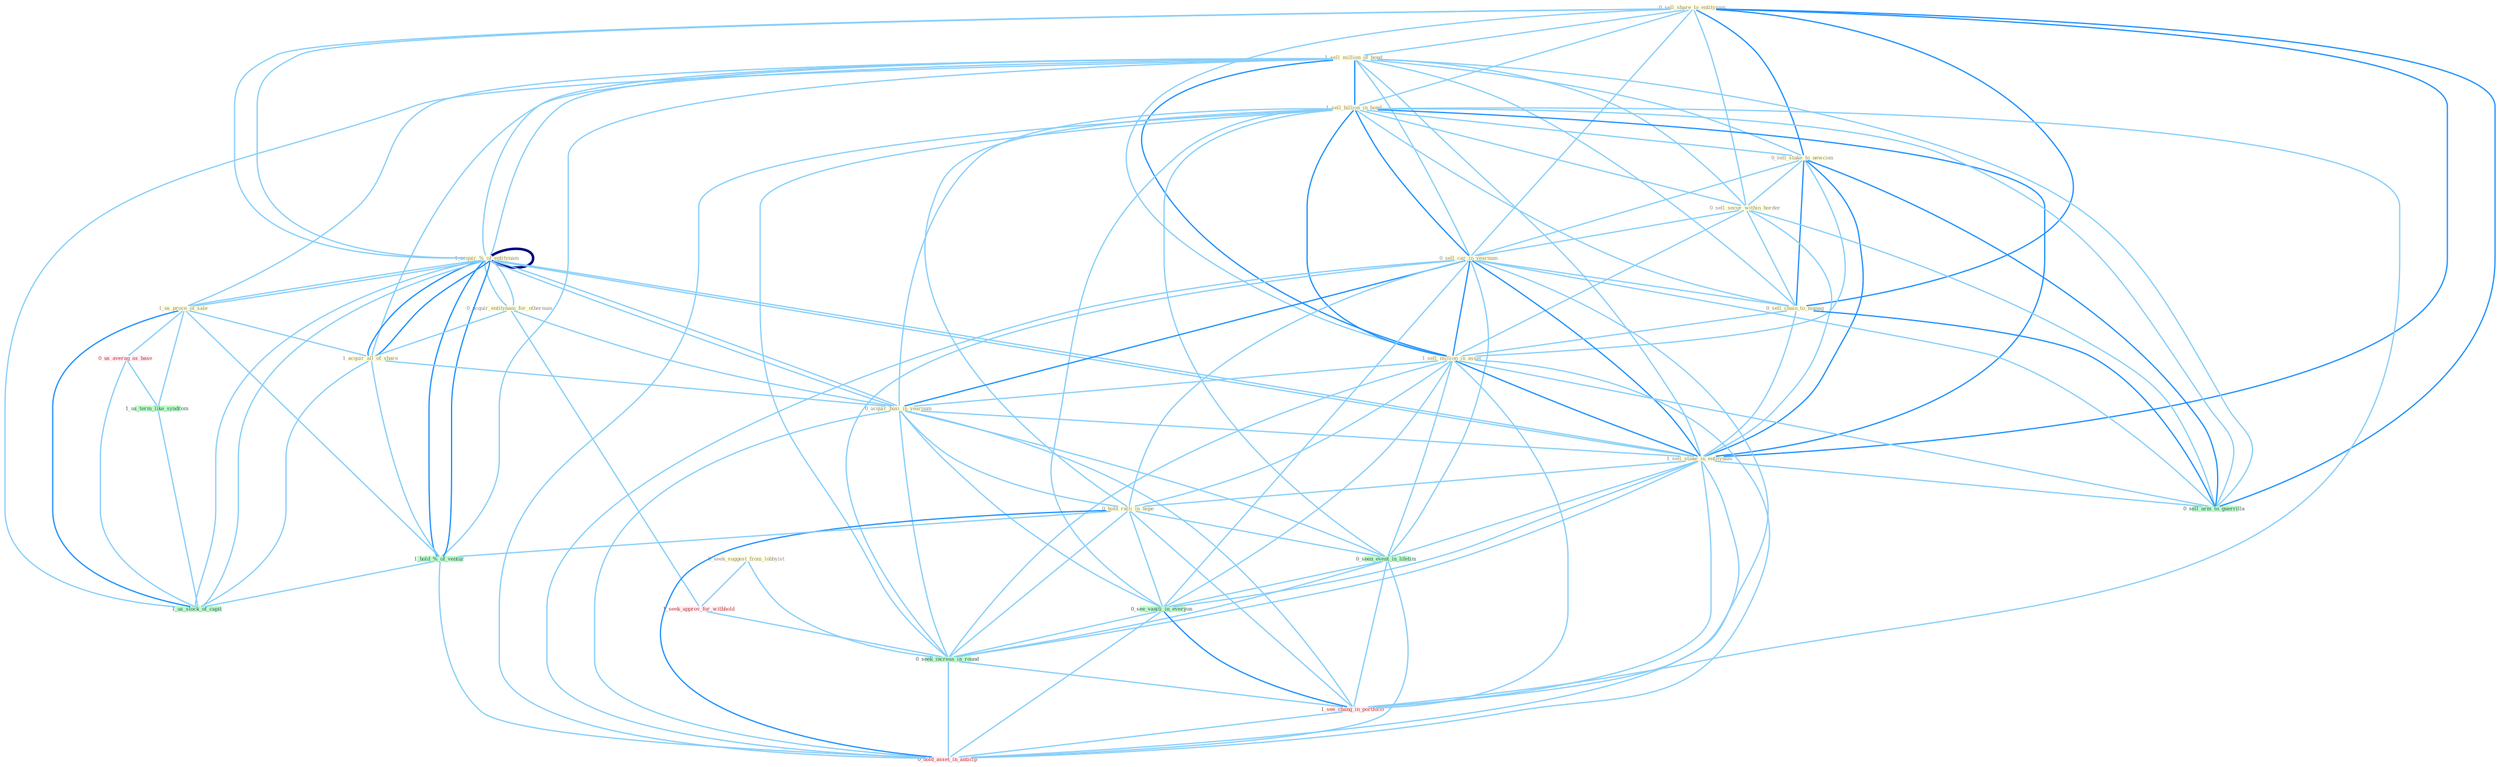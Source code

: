 Graph G{ 
    node
    [shape=polygon,style=filled,width=.5,height=.06,color="#BDFCC9",fixedsize=true,fontsize=4,
    fontcolor="#2f4f4f"];
    {node
    [color="#ffffe0", fontcolor="#8b7d6b"] "0_sell_share_to_entitynam " "0_seek_suggest_from_lobbyist " "1_sell_million_of_bond " "1_acquir_%_of_entitynam " "1_sell_billion_in_bond " "0_acquir_entitynam_for_othernum " "1_us_proce_of_sale " "0_sell_stake_to_newcom " "0_sell_secur_within_border " "0_sell_car_in_yearnum " "0_sell_chain_to_manag " "1_sell_million_in_asset " "1_acquir_%_of_entitynam " "1_acquir_all_of_share " "0_acquir_busi_in_yearnum " "1_sell_stake_in_entitynam " "0_hold_ralli_in_hope "}
{node [color="#fff0f5", fontcolor="#b22222"] "0_us_averag_as_base " "1_seek_approv_for_withhold " "1_see_chang_in_portfolio " "0_hold_asset_in_anticip "}
edge [color="#B0E2FF"];

	"0_sell_share_to_entitynam " -- "1_sell_million_of_bond " [w="1", color="#87cefa" ];
	"0_sell_share_to_entitynam " -- "1_acquir_%_of_entitynam " [w="1", color="#87cefa" ];
	"0_sell_share_to_entitynam " -- "1_sell_billion_in_bond " [w="1", color="#87cefa" ];
	"0_sell_share_to_entitynam " -- "0_sell_stake_to_newcom " [w="2", color="#1e90ff" , len=0.8];
	"0_sell_share_to_entitynam " -- "0_sell_secur_within_border " [w="1", color="#87cefa" ];
	"0_sell_share_to_entitynam " -- "0_sell_car_in_yearnum " [w="1", color="#87cefa" ];
	"0_sell_share_to_entitynam " -- "0_sell_chain_to_manag " [w="2", color="#1e90ff" , len=0.8];
	"0_sell_share_to_entitynam " -- "1_sell_million_in_asset " [w="1", color="#87cefa" ];
	"0_sell_share_to_entitynam " -- "1_acquir_%_of_entitynam " [w="1", color="#87cefa" ];
	"0_sell_share_to_entitynam " -- "1_sell_stake_in_entitynam " [w="2", color="#1e90ff" , len=0.8];
	"0_sell_share_to_entitynam " -- "0_sell_arm_to_guerrilla " [w="2", color="#1e90ff" , len=0.8];
	"0_seek_suggest_from_lobbyist " -- "1_seek_approv_for_withhold " [w="1", color="#87cefa" ];
	"0_seek_suggest_from_lobbyist " -- "0_seek_increas_in_round " [w="1", color="#87cefa" ];
	"1_sell_million_of_bond " -- "1_acquir_%_of_entitynam " [w="1", color="#87cefa" ];
	"1_sell_million_of_bond " -- "1_sell_billion_in_bond " [w="2", color="#1e90ff" , len=0.8];
	"1_sell_million_of_bond " -- "1_us_proce_of_sale " [w="1", color="#87cefa" ];
	"1_sell_million_of_bond " -- "0_sell_stake_to_newcom " [w="1", color="#87cefa" ];
	"1_sell_million_of_bond " -- "0_sell_secur_within_border " [w="1", color="#87cefa" ];
	"1_sell_million_of_bond " -- "0_sell_car_in_yearnum " [w="1", color="#87cefa" ];
	"1_sell_million_of_bond " -- "0_sell_chain_to_manag " [w="1", color="#87cefa" ];
	"1_sell_million_of_bond " -- "1_sell_million_in_asset " [w="2", color="#1e90ff" , len=0.8];
	"1_sell_million_of_bond " -- "1_acquir_%_of_entitynam " [w="1", color="#87cefa" ];
	"1_sell_million_of_bond " -- "1_acquir_all_of_share " [w="1", color="#87cefa" ];
	"1_sell_million_of_bond " -- "1_sell_stake_in_entitynam " [w="1", color="#87cefa" ];
	"1_sell_million_of_bond " -- "1_hold_%_of_ventur " [w="1", color="#87cefa" ];
	"1_sell_million_of_bond " -- "0_sell_arm_to_guerrilla " [w="1", color="#87cefa" ];
	"1_sell_million_of_bond " -- "1_us_stock_of_capit " [w="1", color="#87cefa" ];
	"1_acquir_%_of_entitynam " -- "0_acquir_entitynam_for_othernum " [w="1", color="#87cefa" ];
	"1_acquir_%_of_entitynam " -- "1_us_proce_of_sale " [w="1", color="#87cefa" ];
	"1_acquir_%_of_entitynam " -- "1_acquir_%_of_entitynam " [w="4", style=bold, color="#000080", len=0.4];
	"1_acquir_%_of_entitynam " -- "1_acquir_all_of_share " [w="2", color="#1e90ff" , len=0.8];
	"1_acquir_%_of_entitynam " -- "0_acquir_busi_in_yearnum " [w="1", color="#87cefa" ];
	"1_acquir_%_of_entitynam " -- "1_sell_stake_in_entitynam " [w="1", color="#87cefa" ];
	"1_acquir_%_of_entitynam " -- "1_hold_%_of_ventur " [w="2", color="#1e90ff" , len=0.8];
	"1_acquir_%_of_entitynam " -- "1_us_stock_of_capit " [w="1", color="#87cefa" ];
	"1_sell_billion_in_bond " -- "0_sell_stake_to_newcom " [w="1", color="#87cefa" ];
	"1_sell_billion_in_bond " -- "0_sell_secur_within_border " [w="1", color="#87cefa" ];
	"1_sell_billion_in_bond " -- "0_sell_car_in_yearnum " [w="2", color="#1e90ff" , len=0.8];
	"1_sell_billion_in_bond " -- "0_sell_chain_to_manag " [w="1", color="#87cefa" ];
	"1_sell_billion_in_bond " -- "1_sell_million_in_asset " [w="2", color="#1e90ff" , len=0.8];
	"1_sell_billion_in_bond " -- "0_acquir_busi_in_yearnum " [w="1", color="#87cefa" ];
	"1_sell_billion_in_bond " -- "1_sell_stake_in_entitynam " [w="2", color="#1e90ff" , len=0.8];
	"1_sell_billion_in_bond " -- "0_hold_ralli_in_hope " [w="1", color="#87cefa" ];
	"1_sell_billion_in_bond " -- "0_seen_event_in_lifetim " [w="1", color="#87cefa" ];
	"1_sell_billion_in_bond " -- "0_see_vaniti_in_everyon " [w="1", color="#87cefa" ];
	"1_sell_billion_in_bond " -- "0_sell_arm_to_guerrilla " [w="1", color="#87cefa" ];
	"1_sell_billion_in_bond " -- "0_seek_increas_in_round " [w="1", color="#87cefa" ];
	"1_sell_billion_in_bond " -- "1_see_chang_in_portfolio " [w="1", color="#87cefa" ];
	"1_sell_billion_in_bond " -- "0_hold_asset_in_anticip " [w="1", color="#87cefa" ];
	"0_acquir_entitynam_for_othernum " -- "1_acquir_%_of_entitynam " [w="1", color="#87cefa" ];
	"0_acquir_entitynam_for_othernum " -- "1_acquir_all_of_share " [w="1", color="#87cefa" ];
	"0_acquir_entitynam_for_othernum " -- "0_acquir_busi_in_yearnum " [w="1", color="#87cefa" ];
	"0_acquir_entitynam_for_othernum " -- "1_seek_approv_for_withhold " [w="1", color="#87cefa" ];
	"1_us_proce_of_sale " -- "1_acquir_%_of_entitynam " [w="1", color="#87cefa" ];
	"1_us_proce_of_sale " -- "1_acquir_all_of_share " [w="1", color="#87cefa" ];
	"1_us_proce_of_sale " -- "0_us_averag_as_base " [w="1", color="#87cefa" ];
	"1_us_proce_of_sale " -- "1_us_term_like_syndrom " [w="1", color="#87cefa" ];
	"1_us_proce_of_sale " -- "1_hold_%_of_ventur " [w="1", color="#87cefa" ];
	"1_us_proce_of_sale " -- "1_us_stock_of_capit " [w="2", color="#1e90ff" , len=0.8];
	"0_sell_stake_to_newcom " -- "0_sell_secur_within_border " [w="1", color="#87cefa" ];
	"0_sell_stake_to_newcom " -- "0_sell_car_in_yearnum " [w="1", color="#87cefa" ];
	"0_sell_stake_to_newcom " -- "0_sell_chain_to_manag " [w="2", color="#1e90ff" , len=0.8];
	"0_sell_stake_to_newcom " -- "1_sell_million_in_asset " [w="1", color="#87cefa" ];
	"0_sell_stake_to_newcom " -- "1_sell_stake_in_entitynam " [w="2", color="#1e90ff" , len=0.8];
	"0_sell_stake_to_newcom " -- "0_sell_arm_to_guerrilla " [w="2", color="#1e90ff" , len=0.8];
	"0_sell_secur_within_border " -- "0_sell_car_in_yearnum " [w="1", color="#87cefa" ];
	"0_sell_secur_within_border " -- "0_sell_chain_to_manag " [w="1", color="#87cefa" ];
	"0_sell_secur_within_border " -- "1_sell_million_in_asset " [w="1", color="#87cefa" ];
	"0_sell_secur_within_border " -- "1_sell_stake_in_entitynam " [w="1", color="#87cefa" ];
	"0_sell_secur_within_border " -- "0_sell_arm_to_guerrilla " [w="1", color="#87cefa" ];
	"0_sell_car_in_yearnum " -- "0_sell_chain_to_manag " [w="1", color="#87cefa" ];
	"0_sell_car_in_yearnum " -- "1_sell_million_in_asset " [w="2", color="#1e90ff" , len=0.8];
	"0_sell_car_in_yearnum " -- "0_acquir_busi_in_yearnum " [w="2", color="#1e90ff" , len=0.8];
	"0_sell_car_in_yearnum " -- "1_sell_stake_in_entitynam " [w="2", color="#1e90ff" , len=0.8];
	"0_sell_car_in_yearnum " -- "0_hold_ralli_in_hope " [w="1", color="#87cefa" ];
	"0_sell_car_in_yearnum " -- "0_seen_event_in_lifetim " [w="1", color="#87cefa" ];
	"0_sell_car_in_yearnum " -- "0_see_vaniti_in_everyon " [w="1", color="#87cefa" ];
	"0_sell_car_in_yearnum " -- "0_sell_arm_to_guerrilla " [w="1", color="#87cefa" ];
	"0_sell_car_in_yearnum " -- "0_seek_increas_in_round " [w="1", color="#87cefa" ];
	"0_sell_car_in_yearnum " -- "1_see_chang_in_portfolio " [w="1", color="#87cefa" ];
	"0_sell_car_in_yearnum " -- "0_hold_asset_in_anticip " [w="1", color="#87cefa" ];
	"0_sell_chain_to_manag " -- "1_sell_million_in_asset " [w="1", color="#87cefa" ];
	"0_sell_chain_to_manag " -- "1_sell_stake_in_entitynam " [w="1", color="#87cefa" ];
	"0_sell_chain_to_manag " -- "0_sell_arm_to_guerrilla " [w="2", color="#1e90ff" , len=0.8];
	"1_sell_million_in_asset " -- "0_acquir_busi_in_yearnum " [w="1", color="#87cefa" ];
	"1_sell_million_in_asset " -- "1_sell_stake_in_entitynam " [w="2", color="#1e90ff" , len=0.8];
	"1_sell_million_in_asset " -- "0_hold_ralli_in_hope " [w="1", color="#87cefa" ];
	"1_sell_million_in_asset " -- "0_seen_event_in_lifetim " [w="1", color="#87cefa" ];
	"1_sell_million_in_asset " -- "0_see_vaniti_in_everyon " [w="1", color="#87cefa" ];
	"1_sell_million_in_asset " -- "0_sell_arm_to_guerrilla " [w="1", color="#87cefa" ];
	"1_sell_million_in_asset " -- "0_seek_increas_in_round " [w="1", color="#87cefa" ];
	"1_sell_million_in_asset " -- "1_see_chang_in_portfolio " [w="1", color="#87cefa" ];
	"1_sell_million_in_asset " -- "0_hold_asset_in_anticip " [w="1", color="#87cefa" ];
	"1_acquir_%_of_entitynam " -- "1_acquir_all_of_share " [w="2", color="#1e90ff" , len=0.8];
	"1_acquir_%_of_entitynam " -- "0_acquir_busi_in_yearnum " [w="1", color="#87cefa" ];
	"1_acquir_%_of_entitynam " -- "1_sell_stake_in_entitynam " [w="1", color="#87cefa" ];
	"1_acquir_%_of_entitynam " -- "1_hold_%_of_ventur " [w="2", color="#1e90ff" , len=0.8];
	"1_acquir_%_of_entitynam " -- "1_us_stock_of_capit " [w="1", color="#87cefa" ];
	"1_acquir_all_of_share " -- "0_acquir_busi_in_yearnum " [w="1", color="#87cefa" ];
	"1_acquir_all_of_share " -- "1_hold_%_of_ventur " [w="1", color="#87cefa" ];
	"1_acquir_all_of_share " -- "1_us_stock_of_capit " [w="1", color="#87cefa" ];
	"0_acquir_busi_in_yearnum " -- "1_sell_stake_in_entitynam " [w="1", color="#87cefa" ];
	"0_acquir_busi_in_yearnum " -- "0_hold_ralli_in_hope " [w="1", color="#87cefa" ];
	"0_acquir_busi_in_yearnum " -- "0_seen_event_in_lifetim " [w="1", color="#87cefa" ];
	"0_acquir_busi_in_yearnum " -- "0_see_vaniti_in_everyon " [w="1", color="#87cefa" ];
	"0_acquir_busi_in_yearnum " -- "0_seek_increas_in_round " [w="1", color="#87cefa" ];
	"0_acquir_busi_in_yearnum " -- "1_see_chang_in_portfolio " [w="1", color="#87cefa" ];
	"0_acquir_busi_in_yearnum " -- "0_hold_asset_in_anticip " [w="1", color="#87cefa" ];
	"1_sell_stake_in_entitynam " -- "0_hold_ralli_in_hope " [w="1", color="#87cefa" ];
	"1_sell_stake_in_entitynam " -- "0_seen_event_in_lifetim " [w="1", color="#87cefa" ];
	"1_sell_stake_in_entitynam " -- "0_see_vaniti_in_everyon " [w="1", color="#87cefa" ];
	"1_sell_stake_in_entitynam " -- "0_sell_arm_to_guerrilla " [w="1", color="#87cefa" ];
	"1_sell_stake_in_entitynam " -- "0_seek_increas_in_round " [w="1", color="#87cefa" ];
	"1_sell_stake_in_entitynam " -- "1_see_chang_in_portfolio " [w="1", color="#87cefa" ];
	"1_sell_stake_in_entitynam " -- "0_hold_asset_in_anticip " [w="1", color="#87cefa" ];
	"0_hold_ralli_in_hope " -- "0_seen_event_in_lifetim " [w="1", color="#87cefa" ];
	"0_hold_ralli_in_hope " -- "1_hold_%_of_ventur " [w="1", color="#87cefa" ];
	"0_hold_ralli_in_hope " -- "0_see_vaniti_in_everyon " [w="1", color="#87cefa" ];
	"0_hold_ralli_in_hope " -- "0_seek_increas_in_round " [w="1", color="#87cefa" ];
	"0_hold_ralli_in_hope " -- "1_see_chang_in_portfolio " [w="1", color="#87cefa" ];
	"0_hold_ralli_in_hope " -- "0_hold_asset_in_anticip " [w="2", color="#1e90ff" , len=0.8];
	"0_seen_event_in_lifetim " -- "0_see_vaniti_in_everyon " [w="1", color="#87cefa" ];
	"0_seen_event_in_lifetim " -- "0_seek_increas_in_round " [w="1", color="#87cefa" ];
	"0_seen_event_in_lifetim " -- "1_see_chang_in_portfolio " [w="1", color="#87cefa" ];
	"0_seen_event_in_lifetim " -- "0_hold_asset_in_anticip " [w="1", color="#87cefa" ];
	"0_us_averag_as_base " -- "1_us_term_like_syndrom " [w="1", color="#87cefa" ];
	"0_us_averag_as_base " -- "1_us_stock_of_capit " [w="1", color="#87cefa" ];
	"1_us_term_like_syndrom " -- "1_us_stock_of_capit " [w="1", color="#87cefa" ];
	"1_seek_approv_for_withhold " -- "0_seek_increas_in_round " [w="1", color="#87cefa" ];
	"1_hold_%_of_ventur " -- "1_us_stock_of_capit " [w="1", color="#87cefa" ];
	"1_hold_%_of_ventur " -- "0_hold_asset_in_anticip " [w="1", color="#87cefa" ];
	"0_see_vaniti_in_everyon " -- "0_seek_increas_in_round " [w="1", color="#87cefa" ];
	"0_see_vaniti_in_everyon " -- "1_see_chang_in_portfolio " [w="2", color="#1e90ff" , len=0.8];
	"0_see_vaniti_in_everyon " -- "0_hold_asset_in_anticip " [w="1", color="#87cefa" ];
	"0_seek_increas_in_round " -- "1_see_chang_in_portfolio " [w="1", color="#87cefa" ];
	"0_seek_increas_in_round " -- "0_hold_asset_in_anticip " [w="1", color="#87cefa" ];
	"1_see_chang_in_portfolio " -- "0_hold_asset_in_anticip " [w="1", color="#87cefa" ];
}
